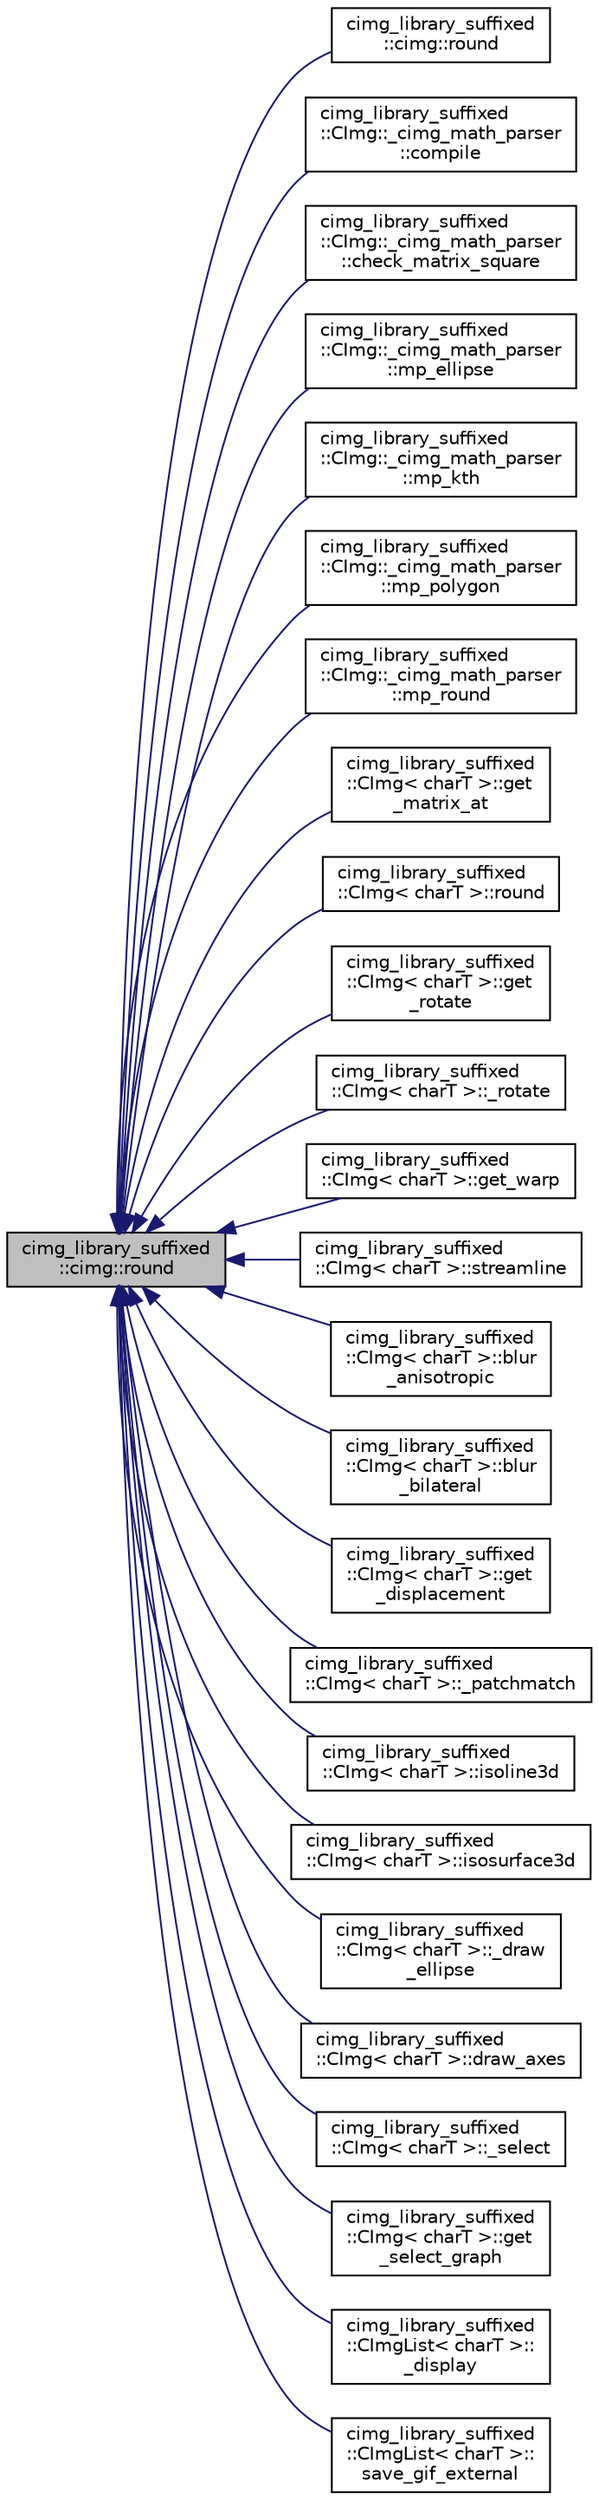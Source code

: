 digraph "cimg_library_suffixed::cimg::round"
{
  edge [fontname="Helvetica",fontsize="10",labelfontname="Helvetica",labelfontsize="10"];
  node [fontname="Helvetica",fontsize="10",shape=record];
  rankdir="LR";
  Node3609 [label="cimg_library_suffixed\l::cimg::round",height=0.2,width=0.4,color="black", fillcolor="grey75", style="filled", fontcolor="black"];
  Node3609 -> Node3610 [dir="back",color="midnightblue",fontsize="10",style="solid",fontname="Helvetica"];
  Node3610 [label="cimg_library_suffixed\l::cimg::round",height=0.2,width=0.4,color="black", fillcolor="white", style="filled",URL="$namespacecimg__library__suffixed_1_1cimg.html#a66a32585b286a3c7f76d745107ae5300",tooltip="Return rounded value. "];
  Node3609 -> Node3611 [dir="back",color="midnightblue",fontsize="10",style="solid",fontname="Helvetica"];
  Node3611 [label="cimg_library_suffixed\l::CImg::_cimg_math_parser\l::compile",height=0.2,width=0.4,color="black", fillcolor="white", style="filled",URL="$structcimg__library__suffixed_1_1_c_img_1_1__cimg__math__parser.html#a318c44c5d1f4f0114355f37ace87a4ae"];
  Node3609 -> Node3612 [dir="back",color="midnightblue",fontsize="10",style="solid",fontname="Helvetica"];
  Node3612 [label="cimg_library_suffixed\l::CImg::_cimg_math_parser\l::check_matrix_square",height=0.2,width=0.4,color="black", fillcolor="white", style="filled",URL="$structcimg__library__suffixed_1_1_c_img_1_1__cimg__math__parser.html#a9eaf3a1d2c38a1a1b9275604320fc1cc"];
  Node3609 -> Node3613 [dir="back",color="midnightblue",fontsize="10",style="solid",fontname="Helvetica"];
  Node3613 [label="cimg_library_suffixed\l::CImg::_cimg_math_parser\l::mp_ellipse",height=0.2,width=0.4,color="black", fillcolor="white", style="filled",URL="$structcimg__library__suffixed_1_1_c_img_1_1__cimg__math__parser.html#a4cd30507977620b554a3d18a99901ec5"];
  Node3609 -> Node3614 [dir="back",color="midnightblue",fontsize="10",style="solid",fontname="Helvetica"];
  Node3614 [label="cimg_library_suffixed\l::CImg::_cimg_math_parser\l::mp_kth",height=0.2,width=0.4,color="black", fillcolor="white", style="filled",URL="$structcimg__library__suffixed_1_1_c_img_1_1__cimg__math__parser.html#a9cdd2b495b0f55b8feb02dda27bf7ebc"];
  Node3609 -> Node3615 [dir="back",color="midnightblue",fontsize="10",style="solid",fontname="Helvetica"];
  Node3615 [label="cimg_library_suffixed\l::CImg::_cimg_math_parser\l::mp_polygon",height=0.2,width=0.4,color="black", fillcolor="white", style="filled",URL="$structcimg__library__suffixed_1_1_c_img_1_1__cimg__math__parser.html#a1bef99ee64aadb4adc5777e2f4ae81b8"];
  Node3609 -> Node3616 [dir="back",color="midnightblue",fontsize="10",style="solid",fontname="Helvetica"];
  Node3616 [label="cimg_library_suffixed\l::CImg::_cimg_math_parser\l::mp_round",height=0.2,width=0.4,color="black", fillcolor="white", style="filled",URL="$structcimg__library__suffixed_1_1_c_img_1_1__cimg__math__parser.html#a39d4bba5564d3f7bbba3245f2c05f929"];
  Node3609 -> Node3617 [dir="back",color="midnightblue",fontsize="10",style="solid",fontname="Helvetica"];
  Node3617 [label="cimg_library_suffixed\l::CImg\< charT \>::get\l_matrix_at",height=0.2,width=0.4,color="black", fillcolor="white", style="filled",URL="$structcimg__library__suffixed_1_1_c_img.html#aeae91fbe96e4665202c53b08573e5630",tooltip="Get (square) matrix-valued pixel located at specified position. "];
  Node3609 -> Node3618 [dir="back",color="midnightblue",fontsize="10",style="solid",fontname="Helvetica"];
  Node3618 [label="cimg_library_suffixed\l::CImg\< charT \>::round",height=0.2,width=0.4,color="black", fillcolor="white", style="filled",URL="$structcimg__library__suffixed_1_1_c_img.html#af897fe0a1ea103ff79abeab31ad2005e",tooltip="Round pixel values. "];
  Node3609 -> Node3619 [dir="back",color="midnightblue",fontsize="10",style="solid",fontname="Helvetica"];
  Node3619 [label="cimg_library_suffixed\l::CImg\< charT \>::get\l_rotate",height=0.2,width=0.4,color="black", fillcolor="white", style="filled",URL="$structcimg__library__suffixed_1_1_c_img.html#a0c0d7575a84ce1ab046dc53699d555fd",tooltip="Rotate image with arbitrary angle . "];
  Node3609 -> Node3620 [dir="back",color="midnightblue",fontsize="10",style="solid",fontname="Helvetica"];
  Node3620 [label="cimg_library_suffixed\l::CImg\< charT \>::_rotate",height=0.2,width=0.4,color="black", fillcolor="white", style="filled",URL="$structcimg__library__suffixed_1_1_c_img.html#ad93e8ff81e78bf78b9f1153ef6e55ad4"];
  Node3609 -> Node3621 [dir="back",color="midnightblue",fontsize="10",style="solid",fontname="Helvetica"];
  Node3621 [label="cimg_library_suffixed\l::CImg\< charT \>::get_warp",height=0.2,width=0.4,color="black", fillcolor="white", style="filled",URL="$structcimg__library__suffixed_1_1_c_img.html#a8ec8cca0b51ca156165ffd77acf39e09",tooltip="Warp image content by a warping field . "];
  Node3609 -> Node3622 [dir="back",color="midnightblue",fontsize="10",style="solid",fontname="Helvetica"];
  Node3622 [label="cimg_library_suffixed\l::CImg\< charT \>::streamline",height=0.2,width=0.4,color="black", fillcolor="white", style="filled",URL="$structcimg__library__suffixed_1_1_c_img.html#a9b67f72ecd5a668a14ecb9282dc57505",tooltip="Return stream line of a 3d vector field. "];
  Node3609 -> Node3623 [dir="back",color="midnightblue",fontsize="10",style="solid",fontname="Helvetica"];
  Node3623 [label="cimg_library_suffixed\l::CImg\< charT \>::blur\l_anisotropic",height=0.2,width=0.4,color="black", fillcolor="white", style="filled",URL="$structcimg__library__suffixed_1_1_c_img.html#af3c29f70168c4443e3f6f887834819b0",tooltip="Blur image anisotropically, directed by a field of diffusion tensors. "];
  Node3609 -> Node3624 [dir="back",color="midnightblue",fontsize="10",style="solid",fontname="Helvetica"];
  Node3624 [label="cimg_library_suffixed\l::CImg\< charT \>::blur\l_bilateral",height=0.2,width=0.4,color="black", fillcolor="white", style="filled",URL="$structcimg__library__suffixed_1_1_c_img.html#ab19d123867d5a2ed56fe1b016267bfe7",tooltip="Blur image, with the joint bilateral filter. "];
  Node3609 -> Node3625 [dir="back",color="midnightblue",fontsize="10",style="solid",fontname="Helvetica"];
  Node3625 [label="cimg_library_suffixed\l::CImg\< charT \>::get\l_displacement",height=0.2,width=0.4,color="black", fillcolor="white", style="filled",URL="$structcimg__library__suffixed_1_1_c_img.html#a91ec1cd09114c4018a78e4ea0b2df386",tooltip="Estimate displacement field between two images . "];
  Node3609 -> Node3626 [dir="back",color="midnightblue",fontsize="10",style="solid",fontname="Helvetica"];
  Node3626 [label="cimg_library_suffixed\l::CImg\< charT \>::_patchmatch",height=0.2,width=0.4,color="black", fillcolor="white", style="filled",URL="$structcimg__library__suffixed_1_1_c_img.html#a421343970ecbb9ca4e25f3d40b495be7"];
  Node3609 -> Node3627 [dir="back",color="midnightblue",fontsize="10",style="solid",fontname="Helvetica"];
  Node3627 [label="cimg_library_suffixed\l::CImg\< charT \>::isoline3d",height=0.2,width=0.4,color="black", fillcolor="white", style="filled",URL="$structcimg__library__suffixed_1_1_c_img.html#aae1d41b8104d3018b50f25d47ac219e0",tooltip="Compute 0-isolines of a function, as a 3d object. "];
  Node3609 -> Node3628 [dir="back",color="midnightblue",fontsize="10",style="solid",fontname="Helvetica"];
  Node3628 [label="cimg_library_suffixed\l::CImg\< charT \>::isosurface3d",height=0.2,width=0.4,color="black", fillcolor="white", style="filled",URL="$structcimg__library__suffixed_1_1_c_img.html#af2871222dafbcaf1ddab4701be882410",tooltip="Compute isosurface of a function, as a 3d object. "];
  Node3609 -> Node3629 [dir="back",color="midnightblue",fontsize="10",style="solid",fontname="Helvetica"];
  Node3629 [label="cimg_library_suffixed\l::CImg\< charT \>::_draw\l_ellipse",height=0.2,width=0.4,color="black", fillcolor="white", style="filled",URL="$structcimg__library__suffixed_1_1_c_img.html#aea02b9cdc8518779ac4397ed0c733757"];
  Node3609 -> Node3630 [dir="back",color="midnightblue",fontsize="10",style="solid",fontname="Helvetica"];
  Node3630 [label="cimg_library_suffixed\l::CImg\< charT \>::draw_axes",height=0.2,width=0.4,color="black", fillcolor="white", style="filled",URL="$structcimg__library__suffixed_1_1_c_img.html#a23c9260194d915f3826c3bd2ad8eb0da",tooltip="Draw labeled horizontal and vertical axes . "];
  Node3609 -> Node3631 [dir="back",color="midnightblue",fontsize="10",style="solid",fontname="Helvetica"];
  Node3631 [label="cimg_library_suffixed\l::CImg\< charT \>::_select",height=0.2,width=0.4,color="black", fillcolor="white", style="filled",URL="$structcimg__library__suffixed_1_1_c_img.html#ad9b7141242d0b6e861a8014112ddb5b5"];
  Node3609 -> Node3632 [dir="back",color="midnightblue",fontsize="10",style="solid",fontname="Helvetica"];
  Node3632 [label="cimg_library_suffixed\l::CImg\< charT \>::get\l_select_graph",height=0.2,width=0.4,color="black", fillcolor="white", style="filled",URL="$structcimg__library__suffixed_1_1_c_img.html#a689f47424dc7c548ebfe53e431409199",tooltip="Select sub-graph in a graph. "];
  Node3609 -> Node3633 [dir="back",color="midnightblue",fontsize="10",style="solid",fontname="Helvetica"];
  Node3633 [label="cimg_library_suffixed\l::CImgList\< charT \>::\l_display",height=0.2,width=0.4,color="black", fillcolor="white", style="filled",URL="$structcimg__library__suffixed_1_1_c_img_list.html#af514efa37d021bd02a95186531139a38"];
  Node3609 -> Node3634 [dir="back",color="midnightblue",fontsize="10",style="solid",fontname="Helvetica"];
  Node3634 [label="cimg_library_suffixed\l::CImgList\< charT \>::\lsave_gif_external",height=0.2,width=0.4,color="black", fillcolor="white", style="filled",URL="$structcimg__library__suffixed_1_1_c_img_list.html#a759ef20b53f1e507973dc53fcc2c7bb2",tooltip="Save image sequence as a GIF animated file. "];
}
